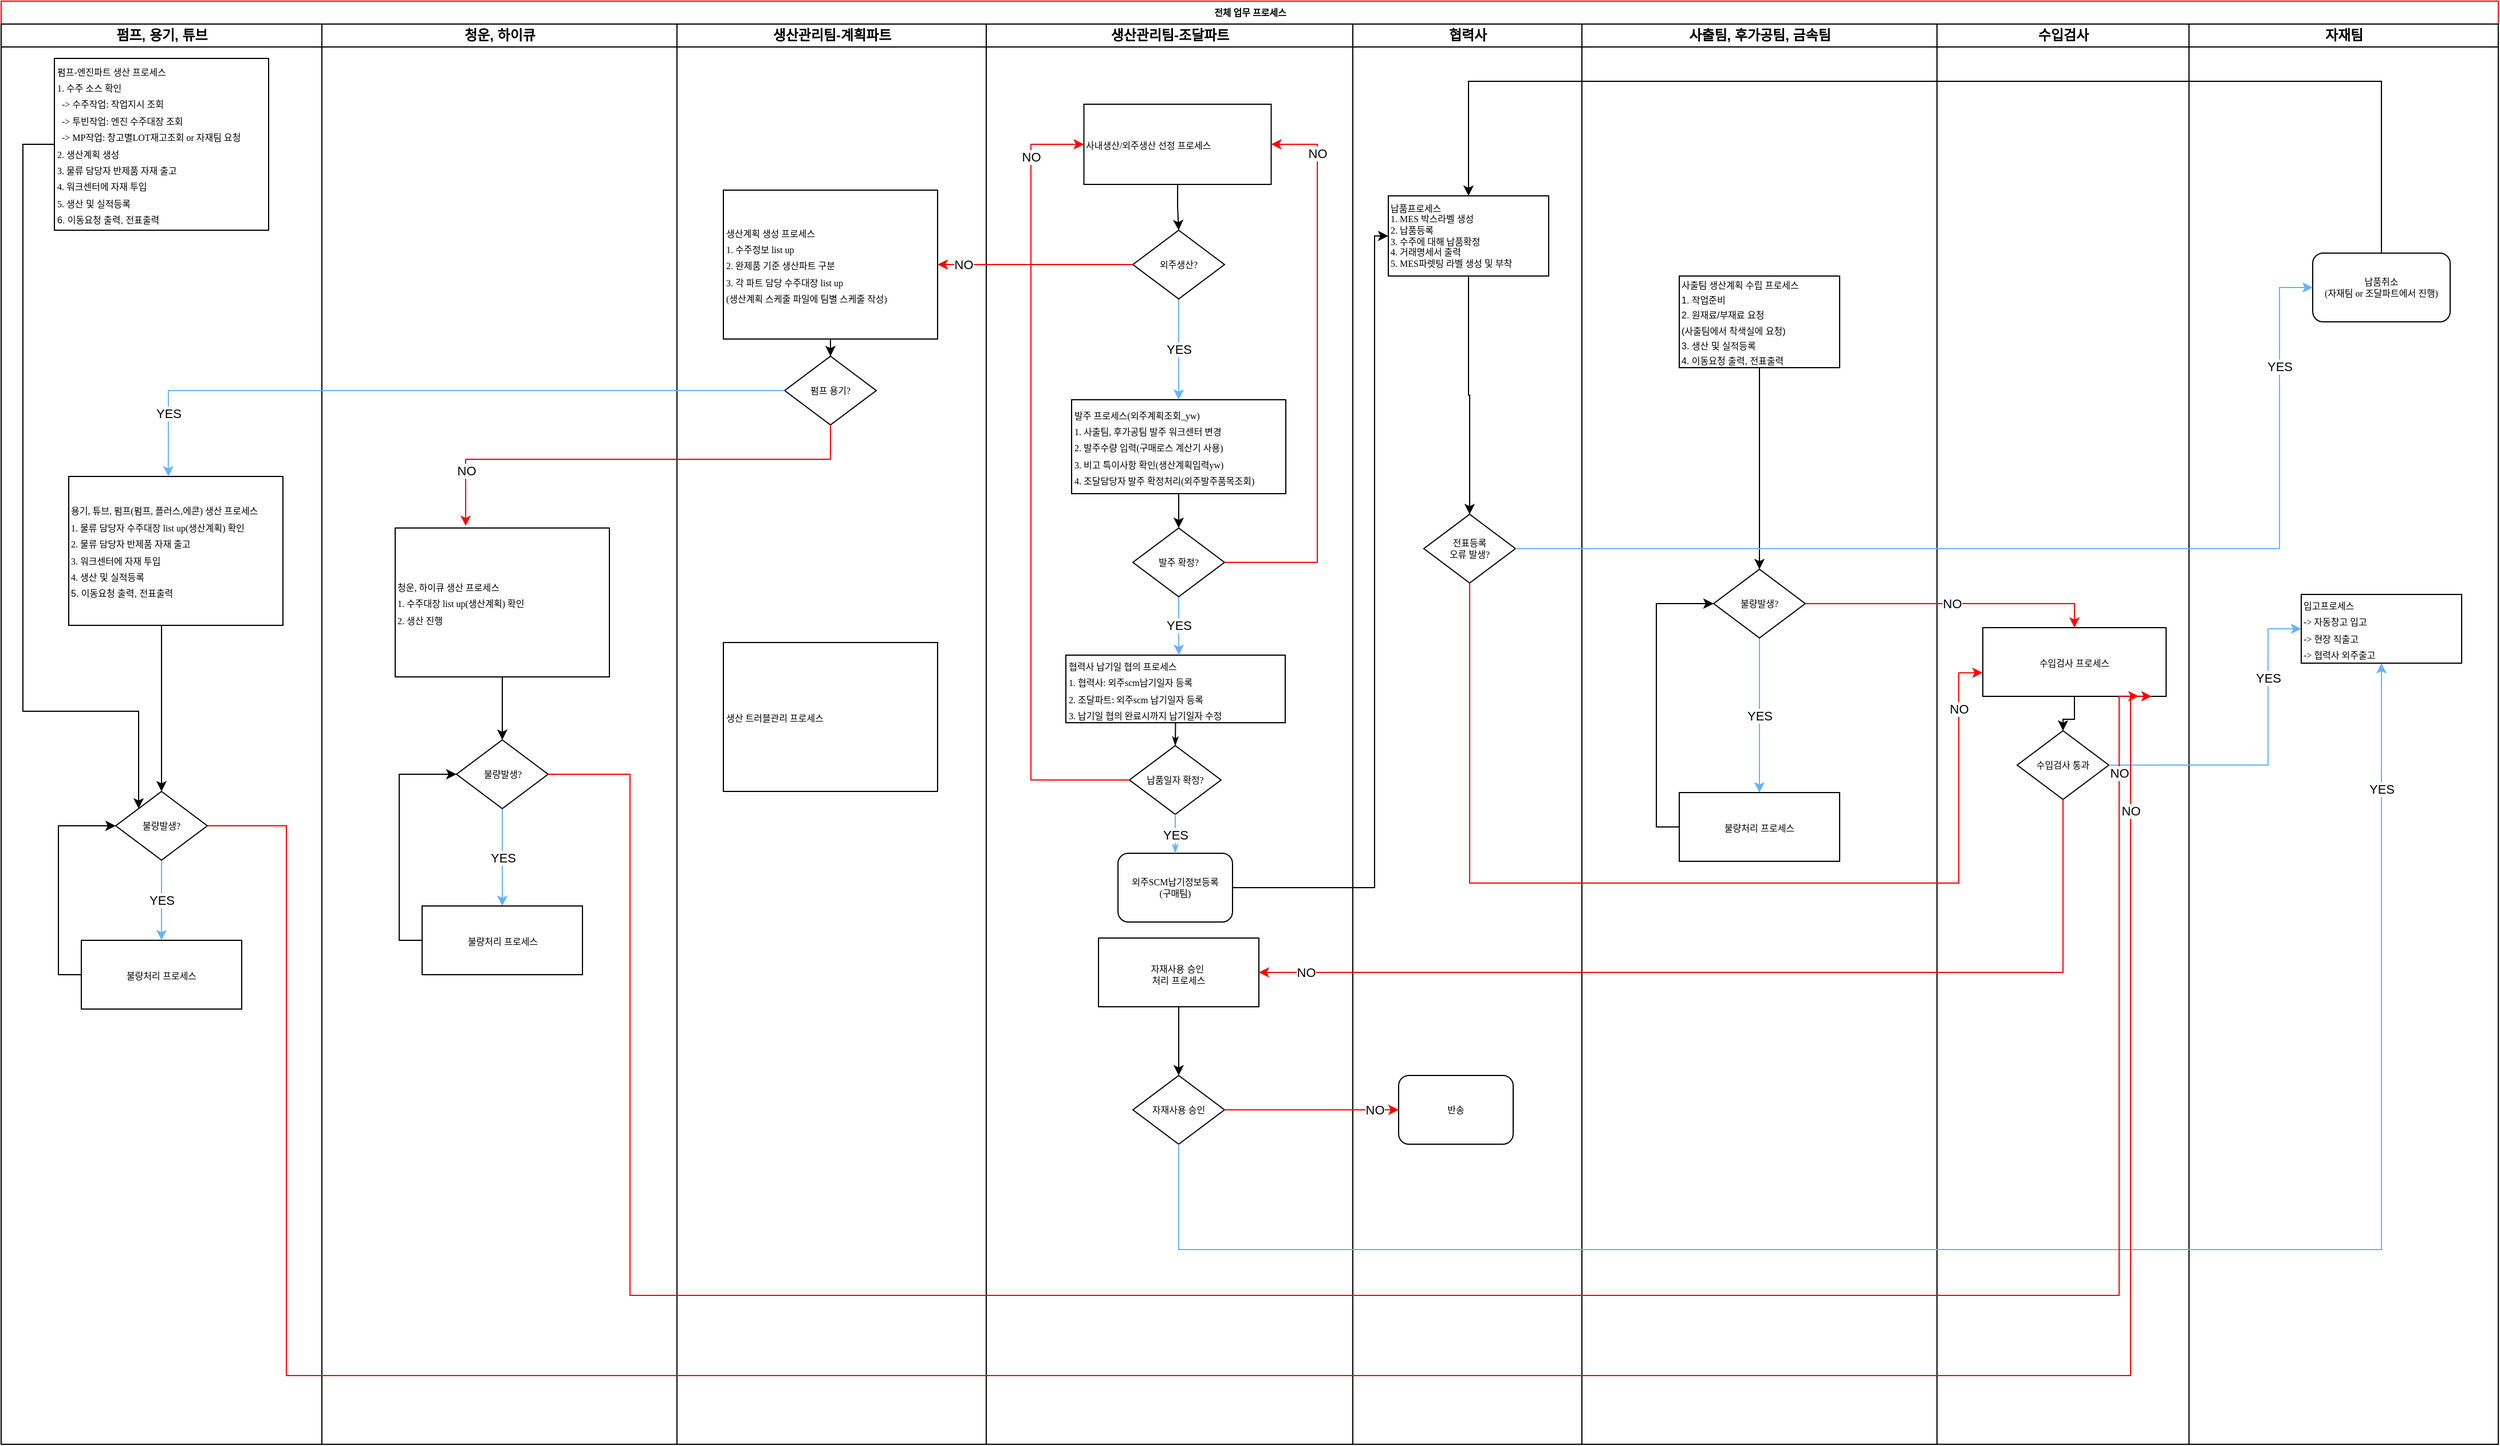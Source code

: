 <mxfile version="24.3.1" type="github">
  <diagram name="Page-1" id="74e2e168-ea6b-b213-b513-2b3c1d86103e">
    <mxGraphModel dx="2466" dy="1503" grid="1" gridSize="10" guides="1" tooltips="1" connect="1" arrows="1" fold="1" page="1" pageScale="1" pageWidth="1100" pageHeight="850" background="none" math="0" shadow="0">
      <root>
        <mxCell id="0" />
        <mxCell id="1" parent="0" />
        <mxCell id="lvfCB4eY2tcOJgBGcnWr-17" value="전체 업무 프로세스" style="swimlane;html=1;childLayout=stackLayout;startSize=20;rounded=0;shadow=0;labelBackgroundColor=none;strokeWidth=1;fontFamily=Verdana;fontSize=8;align=center;strokeColor=#FF0000;" parent="1" vertex="1">
          <mxGeometry x="-139" y="-220" width="2180" height="1260" as="geometry" />
        </mxCell>
        <mxCell id="lvfCB4eY2tcOJgBGcnWr-20" value="펌프, 용기, 튜브" style="swimlane;html=1;startSize=20;" parent="lvfCB4eY2tcOJgBGcnWr-17" vertex="1">
          <mxGeometry y="20" width="280" height="1240" as="geometry" />
        </mxCell>
        <mxCell id="lvfCB4eY2tcOJgBGcnWr-21" value="&lt;span style=&quot;font-family: Verdana; font-size: 8px;&quot;&gt;용기, 튜브,&amp;nbsp;&lt;/span&gt;&lt;span style=&quot;font-family: Verdana; font-size: 8px;&quot;&gt;펌프(펌프, 플러스,에콘)&lt;/span&gt;&lt;span style=&quot;font-family: Verdana; font-size: 8px;&quot;&gt;&amp;nbsp;생산 프로세스&lt;/span&gt;&lt;div&gt;&lt;span style=&quot;font-family: Verdana; font-size: 8px;&quot;&gt;1. 물류 담당자 수주대장 list up(생산계획) 확인&lt;/span&gt;&lt;/div&gt;&lt;div&gt;&lt;span style=&quot;font-family: Verdana; font-size: 8px;&quot;&gt;2.&amp;nbsp;&lt;/span&gt;&lt;span style=&quot;font-family: Verdana; font-size: 8px; background-color: initial;&quot;&gt;물류 담당자 반제품 자재 출고&lt;/span&gt;&lt;/div&gt;&lt;div&gt;&lt;span style=&quot;font-family: Verdana; font-size: 8px; background-color: initial;&quot;&gt;3. 워크센터에 자재 투입&lt;/span&gt;&lt;/div&gt;&lt;div&gt;&lt;div&gt;&lt;span style=&quot;font-family: Verdana; font-size: 8px;&quot;&gt;4.&amp;nbsp;&lt;/span&gt;&lt;span style=&quot;font-size: 8px; background-color: initial;&quot;&gt;생산 및 실적등록&lt;/span&gt;&lt;/div&gt;&lt;span style=&quot;font-size: 8px;&quot;&gt;5. 이동요청 출력, 전표출력&lt;/span&gt;&lt;/div&gt;" style="rounded=0;whiteSpace=wrap;html=1;align=left;" parent="lvfCB4eY2tcOJgBGcnWr-20" vertex="1">
          <mxGeometry x="59" y="395" width="187" height="130" as="geometry" />
        </mxCell>
        <mxCell id="p5eEpcaX0zVZrQScbjed-17" style="edgeStyle=orthogonalEdgeStyle;rounded=0;orthogonalLoop=1;jettySize=auto;html=1;exitX=0;exitY=0.5;exitDx=0;exitDy=0;entryX=0;entryY=0;entryDx=0;entryDy=0;" edge="1" parent="lvfCB4eY2tcOJgBGcnWr-20" source="p5eEpcaX0zVZrQScbjed-9" target="p5eEpcaX0zVZrQScbjed-16">
          <mxGeometry relative="1" as="geometry">
            <Array as="points">
              <mxPoint x="19" y="105" />
              <mxPoint x="19" y="600" />
              <mxPoint x="120" y="600" />
            </Array>
          </mxGeometry>
        </mxCell>
        <mxCell id="p5eEpcaX0zVZrQScbjed-9" value="&lt;span style=&quot;font-family: Verdana; font-size: 8px;&quot;&gt;펌프-엔진파트 생산 프로세스&lt;/span&gt;&lt;div&gt;&lt;span style=&quot;font-family: Verdana; font-size: 8px;&quot;&gt;1. 수주 소스 확인&lt;/span&gt;&lt;/div&gt;&lt;div&gt;&lt;span style=&quot;font-family: Verdana; font-size: 8px;&quot;&gt;&amp;nbsp; -&amp;gt; 수주작업: 작업지시 조회&lt;/span&gt;&lt;/div&gt;&lt;div&gt;&lt;span style=&quot;font-family: Verdana; font-size: 8px;&quot;&gt;&amp;nbsp; -&amp;gt; 투빈작업: 엔진 수주대장 조회&lt;/span&gt;&lt;/div&gt;&lt;div&gt;&lt;span style=&quot;font-family: Verdana; font-size: 8px;&quot;&gt;&amp;nbsp; -&amp;gt; MP작업: 창고별LOT재고조회 or 자재팀 요청&lt;/span&gt;&lt;/div&gt;&lt;div&gt;&lt;span style=&quot;font-family: Verdana; font-size: 8px;&quot;&gt;2. 생산계획 생성&lt;/span&gt;&lt;/div&gt;&lt;div&gt;&lt;span style=&quot;font-family: Verdana; font-size: 8px;&quot;&gt;3. 물류 담당자 반제품 자재 출고&lt;/span&gt;&lt;/div&gt;&lt;div&gt;&lt;span style=&quot;font-family: Verdana; font-size: 8px;&quot;&gt;4. 워크센터에 자재 투입&lt;/span&gt;&lt;/div&gt;&lt;div&gt;&lt;span style=&quot;font-family: Verdana; font-size: 8px;&quot;&gt;5.&amp;nbsp;&lt;/span&gt;&lt;span style=&quot;font-size: 8px; background-color: initial;&quot;&gt;생산 및 실적등록&lt;/span&gt;&lt;/div&gt;&lt;span style=&quot;font-size: 8px;&quot;&gt;6. 이동요청 출력, 전표출력&lt;/span&gt;" style="rounded=0;whiteSpace=wrap;html=1;align=left;" vertex="1" parent="lvfCB4eY2tcOJgBGcnWr-20">
          <mxGeometry x="46.5" y="30" width="187" height="150" as="geometry" />
        </mxCell>
        <mxCell id="p5eEpcaX0zVZrQScbjed-23" value="YES" style="edgeStyle=orthogonalEdgeStyle;rounded=0;orthogonalLoop=1;jettySize=auto;html=1;strokeColor=#66B2FF;" edge="1" parent="lvfCB4eY2tcOJgBGcnWr-20" source="p5eEpcaX0zVZrQScbjed-16" target="p5eEpcaX0zVZrQScbjed-20">
          <mxGeometry relative="1" as="geometry" />
        </mxCell>
        <mxCell id="p5eEpcaX0zVZrQScbjed-16" value="불량발생?" style="rhombus;whiteSpace=wrap;html=1;rounded=0;shadow=0;labelBackgroundColor=none;strokeWidth=1;fontFamily=Verdana;fontSize=8;align=center;" vertex="1" parent="lvfCB4eY2tcOJgBGcnWr-20">
          <mxGeometry x="100" y="670" width="80" height="60" as="geometry" />
        </mxCell>
        <mxCell id="p5eEpcaX0zVZrQScbjed-18" style="edgeStyle=orthogonalEdgeStyle;rounded=0;orthogonalLoop=1;jettySize=auto;html=1;" edge="1" parent="lvfCB4eY2tcOJgBGcnWr-20">
          <mxGeometry relative="1" as="geometry">
            <mxPoint x="140" y="525" as="sourcePoint" />
            <mxPoint x="140" y="670" as="targetPoint" />
          </mxGeometry>
        </mxCell>
        <mxCell id="p5eEpcaX0zVZrQScbjed-29" style="edgeStyle=orthogonalEdgeStyle;rounded=0;orthogonalLoop=1;jettySize=auto;html=1;exitX=0;exitY=0.5;exitDx=0;exitDy=0;entryX=0;entryY=0.5;entryDx=0;entryDy=0;" edge="1" parent="lvfCB4eY2tcOJgBGcnWr-20" source="p5eEpcaX0zVZrQScbjed-20" target="p5eEpcaX0zVZrQScbjed-16">
          <mxGeometry relative="1" as="geometry" />
        </mxCell>
        <mxCell id="p5eEpcaX0zVZrQScbjed-20" value="&lt;font style=&quot;font-size: 8px;&quot;&gt;불량처리 프로세스&lt;/font&gt;" style="rounded=0;whiteSpace=wrap;html=1;" vertex="1" parent="lvfCB4eY2tcOJgBGcnWr-20">
          <mxGeometry x="70" y="800" width="140" height="60" as="geometry" />
        </mxCell>
        <mxCell id="lvfCB4eY2tcOJgBGcnWr-22" value="청운, 하이큐" style="swimlane;html=1;startSize=20;" parent="lvfCB4eY2tcOJgBGcnWr-17" vertex="1">
          <mxGeometry x="280" y="20" width="310" height="1240" as="geometry" />
        </mxCell>
        <mxCell id="p5eEpcaX0zVZrQScbjed-19" value="" style="edgeStyle=orthogonalEdgeStyle;rounded=0;orthogonalLoop=1;jettySize=auto;html=1;" edge="1" parent="lvfCB4eY2tcOJgBGcnWr-22" source="lvfCB4eY2tcOJgBGcnWr-23" target="p5eEpcaX0zVZrQScbjed-15">
          <mxGeometry relative="1" as="geometry" />
        </mxCell>
        <mxCell id="lvfCB4eY2tcOJgBGcnWr-23" value="&lt;div&gt;&lt;font face=&quot;Verdana&quot;&gt;&lt;span style=&quot;font-size: 8px;&quot;&gt;청운, 하이큐 생산 프로세스&lt;/span&gt;&lt;/font&gt;&lt;/div&gt;&lt;div&gt;&lt;font face=&quot;Verdana&quot;&gt;&lt;span style=&quot;font-size: 8px;&quot;&gt;1.&amp;nbsp;&lt;/span&gt;&lt;/font&gt;&lt;span style=&quot;font-family: Verdana; font-size: 8px; background-color: initial;&quot;&gt;수주대장 list up(생산계획) 확인&lt;/span&gt;&lt;/div&gt;&lt;div&gt;&lt;span style=&quot;font-family: Verdana; font-size: 8px; background-color: initial;&quot;&gt;2. 생산 진행&lt;/span&gt;&lt;/div&gt;" style="rounded=0;whiteSpace=wrap;html=1;align=left;" parent="lvfCB4eY2tcOJgBGcnWr-22" vertex="1">
          <mxGeometry x="64" y="440" width="187" height="130" as="geometry" />
        </mxCell>
        <mxCell id="p5eEpcaX0zVZrQScbjed-24" value="YES" style="edgeStyle=orthogonalEdgeStyle;rounded=0;orthogonalLoop=1;jettySize=auto;html=1;strokeColor=#66B2FF;" edge="1" parent="lvfCB4eY2tcOJgBGcnWr-22" source="p5eEpcaX0zVZrQScbjed-15" target="p5eEpcaX0zVZrQScbjed-21">
          <mxGeometry relative="1" as="geometry" />
        </mxCell>
        <mxCell id="p5eEpcaX0zVZrQScbjed-15" value="불량발생?" style="rhombus;whiteSpace=wrap;html=1;rounded=0;shadow=0;labelBackgroundColor=none;strokeWidth=1;fontFamily=Verdana;fontSize=8;align=center;" vertex="1" parent="lvfCB4eY2tcOJgBGcnWr-22">
          <mxGeometry x="117.5" y="625" width="80" height="60" as="geometry" />
        </mxCell>
        <mxCell id="p5eEpcaX0zVZrQScbjed-28" style="edgeStyle=orthogonalEdgeStyle;rounded=0;orthogonalLoop=1;jettySize=auto;html=1;exitX=0;exitY=0.5;exitDx=0;exitDy=0;entryX=0;entryY=0.5;entryDx=0;entryDy=0;" edge="1" parent="lvfCB4eY2tcOJgBGcnWr-22" source="p5eEpcaX0zVZrQScbjed-21" target="p5eEpcaX0zVZrQScbjed-15">
          <mxGeometry relative="1" as="geometry" />
        </mxCell>
        <mxCell id="p5eEpcaX0zVZrQScbjed-21" value="&lt;font style=&quot;font-size: 8px;&quot;&gt;불량처리 프로세스&lt;/font&gt;" style="rounded=0;whiteSpace=wrap;html=1;" vertex="1" parent="lvfCB4eY2tcOJgBGcnWr-22">
          <mxGeometry x="87.5" y="770" width="140" height="60" as="geometry" />
        </mxCell>
        <mxCell id="lvfCB4eY2tcOJgBGcnWr-24" value="생산관리팀-계획파트" style="swimlane;html=1;startSize=20;" parent="lvfCB4eY2tcOJgBGcnWr-17" vertex="1">
          <mxGeometry x="590" y="20" width="270" height="1240" as="geometry" />
        </mxCell>
        <mxCell id="lvfCB4eY2tcOJgBGcnWr-25" value="" style="edgeStyle=orthogonalEdgeStyle;rounded=0;orthogonalLoop=1;jettySize=auto;html=1;" parent="lvfCB4eY2tcOJgBGcnWr-24" source="lvfCB4eY2tcOJgBGcnWr-26" target="lvfCB4eY2tcOJgBGcnWr-27" edge="1">
          <mxGeometry relative="1" as="geometry" />
        </mxCell>
        <mxCell id="lvfCB4eY2tcOJgBGcnWr-26" value="&lt;div&gt;&lt;font face=&quot;Verdana&quot;&gt;&lt;span style=&quot;font-size: 8px;&quot;&gt;생산계획 생성 프로세스&lt;/span&gt;&lt;/font&gt;&lt;/div&gt;&lt;div&gt;&lt;font face=&quot;Verdana&quot;&gt;&lt;span style=&quot;font-size: 8px;&quot;&gt;1. 수주정보 list up&lt;/span&gt;&lt;/font&gt;&lt;/div&gt;&lt;div&gt;&lt;font face=&quot;Verdana&quot;&gt;&lt;span style=&quot;font-size: 8px;&quot;&gt;2. 완제품 기준 생산파트 구분&lt;/span&gt;&lt;/font&gt;&lt;/div&gt;&lt;div&gt;&lt;font face=&quot;Verdana&quot;&gt;&lt;span style=&quot;font-size: 8px;&quot;&gt;3. 각 파트 담당 수주대장 list up&lt;/span&gt;&lt;/font&gt;&lt;/div&gt;&lt;div&gt;&lt;font face=&quot;Verdana&quot;&gt;&lt;span style=&quot;font-size: 8px;&quot;&gt;(&lt;/span&gt;&lt;/font&gt;&lt;span style=&quot;font-size: 8px; font-family: Verdana; background-color: initial;&quot;&gt;생산계획 스케줄 파일에 팀별 스케줄 작성)&lt;/span&gt;&lt;/div&gt;" style="rounded=0;whiteSpace=wrap;html=1;align=left;" parent="lvfCB4eY2tcOJgBGcnWr-24" vertex="1">
          <mxGeometry x="40.5" y="145" width="187" height="130" as="geometry" />
        </mxCell>
        <mxCell id="lvfCB4eY2tcOJgBGcnWr-27" value="펌프 용기?" style="rhombus;whiteSpace=wrap;html=1;rounded=0;shadow=0;labelBackgroundColor=none;strokeWidth=1;fontFamily=Verdana;fontSize=8;align=center;" parent="lvfCB4eY2tcOJgBGcnWr-24" vertex="1">
          <mxGeometry x="94" y="290" width="80" height="60" as="geometry" />
        </mxCell>
        <mxCell id="p5eEpcaX0zVZrQScbjed-31" value="&lt;font face=&quot;Verdana&quot;&gt;&lt;span style=&quot;font-size: 8px;&quot;&gt;생산 트러블관리 프로세스&lt;/span&gt;&lt;/font&gt;" style="rounded=0;whiteSpace=wrap;html=1;align=left;" vertex="1" parent="lvfCB4eY2tcOJgBGcnWr-24">
          <mxGeometry x="40.5" y="540" width="187" height="130" as="geometry" />
        </mxCell>
        <mxCell id="lvfCB4eY2tcOJgBGcnWr-28" value="생산관리팀-조달파트" style="swimlane;html=1;startSize=20;" parent="lvfCB4eY2tcOJgBGcnWr-17" vertex="1">
          <mxGeometry x="860" y="20" width="320" height="1240" as="geometry" />
        </mxCell>
        <mxCell id="lvfCB4eY2tcOJgBGcnWr-29" value="&lt;span style=&quot;font-family: Verdana; font-size: 8px;&quot;&gt;협력사 납기일 협의 프로세스&lt;br&gt;&lt;/span&gt;&lt;div&gt;&lt;span style=&quot;font-family: Verdana; font-size: 8px;&quot;&gt;1.&amp;nbsp;&lt;/span&gt;&lt;span style=&quot;font-family: Verdana; font-size: 8px; background-color: initial;&quot;&gt;협력사: 외주scm납기일자 등록&lt;/span&gt;&lt;/div&gt;&lt;div&gt;&lt;span style=&quot;font-family: Verdana; font-size: 8px;&quot;&gt;2.&amp;nbsp;&lt;/span&gt;&lt;span style=&quot;font-family: Verdana; font-size: 8px; background-color: initial;&quot;&gt;조달파트: 외주scm 납기일자 등록&lt;/span&gt;&lt;/div&gt;&lt;div&gt;&lt;span style=&quot;font-family: Verdana; font-size: 8px; background-color: initial;&quot;&gt;3. 납기일 협의 완료시까지 납기일자 수정&lt;/span&gt;&lt;/div&gt;" style="rounded=0;whiteSpace=wrap;html=1;align=left;" parent="lvfCB4eY2tcOJgBGcnWr-28" vertex="1">
          <mxGeometry x="69.5" y="551" width="191.5" height="59" as="geometry" />
        </mxCell>
        <mxCell id="lvfCB4eY2tcOJgBGcnWr-30" value="&lt;span style=&quot;color: rgb(0, 0, 0); font-family: Verdana; font-size: 8px; font-style: normal; font-variant-ligatures: normal; font-variant-caps: normal; font-weight: 400; letter-spacing: normal; orphans: 2; text-align: center; text-indent: 0px; text-transform: none; widows: 2; word-spacing: 0px; -webkit-text-stroke-width: 0px; white-space: normal; background-color: rgb(251, 251, 251); text-decoration-thickness: initial; text-decoration-style: initial; text-decoration-color: initial; display: inline !important; float: none;&quot;&gt;납품일자 확정?&lt;/span&gt;" style="rhombus;whiteSpace=wrap;html=1;rounded=0;shadow=0;labelBackgroundColor=none;strokeWidth=1;fontFamily=Verdana;fontSize=8;align=center;" parent="lvfCB4eY2tcOJgBGcnWr-28" vertex="1">
          <mxGeometry x="125" y="630" width="80" height="60" as="geometry" />
        </mxCell>
        <mxCell id="lvfCB4eY2tcOJgBGcnWr-31" style="edgeStyle=orthogonalEdgeStyle;rounded=1;html=1;labelBackgroundColor=none;startArrow=none;startFill=0;startSize=5;endArrow=classicThin;endFill=1;endSize=5;jettySize=auto;orthogonalLoop=1;strokeWidth=1;fontFamily=Verdana;fontSize=8;exitX=0.5;exitY=1;exitDx=0;exitDy=0;entryX=0.5;entryY=0;entryDx=0;entryDy=0;" parent="lvfCB4eY2tcOJgBGcnWr-28" source="lvfCB4eY2tcOJgBGcnWr-29" target="lvfCB4eY2tcOJgBGcnWr-30" edge="1">
          <mxGeometry relative="1" as="geometry">
            <mxPoint x="120" y="493" as="sourcePoint" />
            <mxPoint x="190" y="498" as="targetPoint" />
          </mxGeometry>
        </mxCell>
        <mxCell id="lvfCB4eY2tcOJgBGcnWr-35" style="edgeStyle=orthogonalEdgeStyle;rounded=0;orthogonalLoop=1;jettySize=auto;html=1;entryX=0.5;entryY=0;entryDx=0;entryDy=0;" parent="lvfCB4eY2tcOJgBGcnWr-28" source="lvfCB4eY2tcOJgBGcnWr-36" target="lvfCB4eY2tcOJgBGcnWr-37" edge="1">
          <mxGeometry relative="1" as="geometry" />
        </mxCell>
        <mxCell id="lvfCB4eY2tcOJgBGcnWr-36" value="&lt;font style=&quot;font-size: 8px;&quot;&gt;자재사용 승인&amp;nbsp;&lt;/font&gt;&lt;div style=&quot;font-size: 8px;&quot;&gt;&lt;font style=&quot;font-size: 8px;&quot;&gt;처리&amp;nbsp;&lt;span style=&quot;background-color: initial;&quot;&gt;프로세스&lt;/span&gt;&lt;/font&gt;&lt;/div&gt;" style="rounded=0;whiteSpace=wrap;html=1;" parent="lvfCB4eY2tcOJgBGcnWr-28" vertex="1">
          <mxGeometry x="98" y="798" width="140" height="60" as="geometry" />
        </mxCell>
        <mxCell id="lvfCB4eY2tcOJgBGcnWr-37" value="자재사용 승인" style="rhombus;whiteSpace=wrap;html=1;rounded=0;shadow=0;labelBackgroundColor=none;strokeWidth=1;fontFamily=Verdana;fontSize=8;align=center;" parent="lvfCB4eY2tcOJgBGcnWr-28" vertex="1">
          <mxGeometry x="128" y="918" width="80" height="60" as="geometry" />
        </mxCell>
        <mxCell id="lvfCB4eY2tcOJgBGcnWr-38" value="YES" style="edgeStyle=orthogonalEdgeStyle;rounded=0;orthogonalLoop=1;jettySize=auto;html=1;strokeColor=#66B2FF;entryX=0.515;entryY=-0.003;entryDx=0;entryDy=0;entryPerimeter=0;" parent="lvfCB4eY2tcOJgBGcnWr-28" source="lvfCB4eY2tcOJgBGcnWr-39" target="lvfCB4eY2tcOJgBGcnWr-29" edge="1">
          <mxGeometry relative="1" as="geometry" />
        </mxCell>
        <mxCell id="lvfCB4eY2tcOJgBGcnWr-39" value="발주 확정?" style="rhombus;whiteSpace=wrap;html=1;rounded=0;shadow=0;labelBackgroundColor=none;strokeWidth=1;fontFamily=Verdana;fontSize=8;align=center;" parent="lvfCB4eY2tcOJgBGcnWr-28" vertex="1">
          <mxGeometry x="128" y="440" width="80" height="60" as="geometry" />
        </mxCell>
        <mxCell id="lvfCB4eY2tcOJgBGcnWr-40" value="" style="edgeStyle=orthogonalEdgeStyle;rounded=0;orthogonalLoop=1;jettySize=auto;html=1;" parent="lvfCB4eY2tcOJgBGcnWr-28" source="lvfCB4eY2tcOJgBGcnWr-41" target="lvfCB4eY2tcOJgBGcnWr-39" edge="1">
          <mxGeometry relative="1" as="geometry" />
        </mxCell>
        <mxCell id="lvfCB4eY2tcOJgBGcnWr-41" value="&lt;div&gt;&lt;font face=&quot;Verdana&quot;&gt;&lt;span style=&quot;font-size: 8px;&quot;&gt;발주 프로세스&lt;/span&gt;&lt;/font&gt;&lt;span style=&quot;font-size: 8px; font-family: Verdana; background-color: initial;&quot;&gt;(외주계획조회_yw)&lt;br&gt;1. 사출팀, 후가공팀 발주 워크센터 변경&lt;/span&gt;&lt;/div&gt;&lt;div&gt;&lt;span style=&quot;font-size: 8px; font-family: Verdana; background-color: initial;&quot;&gt;2. 발주수량 입력(구매로스 계산기 사용)&lt;/span&gt;&lt;/div&gt;&lt;div&gt;&lt;span style=&quot;font-size: 8px; font-family: Verdana; background-color: initial;&quot;&gt;3. 비고 특이사항 확인(생산계획입력yw)&lt;/span&gt;&lt;/div&gt;&lt;div&gt;&lt;span style=&quot;font-size: 8px; font-family: Verdana; background-color: initial;&quot;&gt;4. 조달담당자 발주 확정처리(외주발주품목조회)&lt;/span&gt;&lt;/div&gt;" style="rounded=0;whiteSpace=wrap;html=1;align=left;" parent="lvfCB4eY2tcOJgBGcnWr-28" vertex="1">
          <mxGeometry x="74.5" y="328" width="187" height="82" as="geometry" />
        </mxCell>
        <mxCell id="lvfCB4eY2tcOJgBGcnWr-42" style="edgeStyle=orthogonalEdgeStyle;rounded=0;orthogonalLoop=1;jettySize=auto;html=1;entryX=0.5;entryY=0;entryDx=0;entryDy=0;" parent="lvfCB4eY2tcOJgBGcnWr-28" source="lvfCB4eY2tcOJgBGcnWr-43" target="lvfCB4eY2tcOJgBGcnWr-46" edge="1">
          <mxGeometry relative="1" as="geometry" />
        </mxCell>
        <mxCell id="lvfCB4eY2tcOJgBGcnWr-43" value="&lt;font face=&quot;Verdana&quot;&gt;&lt;span style=&quot;font-size: 8px;&quot;&gt;사내생산/외주생산 선정 프로세스&lt;/span&gt;&lt;/font&gt;" style="rounded=0;whiteSpace=wrap;html=1;align=left;" parent="lvfCB4eY2tcOJgBGcnWr-28" vertex="1">
          <mxGeometry x="85.25" y="70" width="163.5" height="70" as="geometry" />
        </mxCell>
        <mxCell id="lvfCB4eY2tcOJgBGcnWr-44" value="NO" style="edgeStyle=orthogonalEdgeStyle;rounded=0;orthogonalLoop=1;jettySize=auto;html=1;exitX=0;exitY=0.5;exitDx=0;exitDy=0;entryX=0;entryY=0.5;entryDx=0;entryDy=0;strokeColor=#FF0000;" parent="lvfCB4eY2tcOJgBGcnWr-28" source="lvfCB4eY2tcOJgBGcnWr-30" target="lvfCB4eY2tcOJgBGcnWr-43" edge="1">
          <mxGeometry x="0.835" relative="1" as="geometry">
            <mxPoint x="18" y="665" as="sourcePoint" />
            <mxPoint x="-27" y="150" as="targetPoint" />
            <Array as="points">
              <mxPoint x="39" y="660" />
              <mxPoint x="39" y="105" />
            </Array>
            <mxPoint as="offset" />
          </mxGeometry>
        </mxCell>
        <mxCell id="lvfCB4eY2tcOJgBGcnWr-45" value="YES" style="edgeStyle=orthogonalEdgeStyle;rounded=0;orthogonalLoop=1;jettySize=auto;html=1;entryX=0.5;entryY=0;entryDx=0;entryDy=0;strokeColor=#66B2FF;" parent="lvfCB4eY2tcOJgBGcnWr-28" source="lvfCB4eY2tcOJgBGcnWr-46" target="lvfCB4eY2tcOJgBGcnWr-41" edge="1">
          <mxGeometry relative="1" as="geometry" />
        </mxCell>
        <mxCell id="lvfCB4eY2tcOJgBGcnWr-46" value="외주생산?" style="rhombus;whiteSpace=wrap;html=1;rounded=0;shadow=0;labelBackgroundColor=none;strokeWidth=1;fontFamily=Verdana;fontSize=8;align=center;" parent="lvfCB4eY2tcOJgBGcnWr-28" vertex="1">
          <mxGeometry x="128" y="180" width="80" height="60" as="geometry" />
        </mxCell>
        <mxCell id="lvfCB4eY2tcOJgBGcnWr-47" value="NO" style="edgeStyle=orthogonalEdgeStyle;rounded=0;orthogonalLoop=1;jettySize=auto;html=1;entryX=1;entryY=0.5;entryDx=0;entryDy=0;strokeColor=#FF0000;exitX=1;exitY=0.5;exitDx=0;exitDy=0;" parent="lvfCB4eY2tcOJgBGcnWr-28" source="lvfCB4eY2tcOJgBGcnWr-39" target="lvfCB4eY2tcOJgBGcnWr-43" edge="1">
          <mxGeometry x="0.804" relative="1" as="geometry">
            <mxPoint x="154" y="470" as="sourcePoint" />
            <mxPoint x="199.75" y="105" as="targetPoint" />
            <Array as="points">
              <mxPoint x="289" y="470" />
              <mxPoint x="289" y="105" />
            </Array>
            <mxPoint as="offset" />
          </mxGeometry>
        </mxCell>
        <mxCell id="lvfCB4eY2tcOJgBGcnWr-48" value="협력사" style="swimlane;html=1;startSize=20;" parent="lvfCB4eY2tcOJgBGcnWr-17" vertex="1">
          <mxGeometry x="1180" y="20" width="200" height="1240" as="geometry" />
        </mxCell>
        <mxCell id="p5eEpcaX0zVZrQScbjed-32" style="edgeStyle=orthogonalEdgeStyle;rounded=0;orthogonalLoop=1;jettySize=auto;html=1;exitX=0.5;exitY=1;exitDx=0;exitDy=0;" edge="1" parent="lvfCB4eY2tcOJgBGcnWr-48" source="lvfCB4eY2tcOJgBGcnWr-50" target="lvfCB4eY2tcOJgBGcnWr-51">
          <mxGeometry relative="1" as="geometry" />
        </mxCell>
        <mxCell id="lvfCB4eY2tcOJgBGcnWr-50" value="&lt;div style=&quot;font-size: 8px;&quot;&gt;&lt;font style=&quot;font-size: 8px;&quot; face=&quot;Verdana&quot;&gt;납품프로세스&lt;/font&gt;&lt;/div&gt;&lt;div style=&quot;font-size: 8px;&quot;&gt;&lt;font style=&quot;font-size: 8px;&quot; face=&quot;Verdana&quot;&gt;1. MES 박스라벨 생성&amp;nbsp;&lt;/font&gt;&lt;/div&gt;&lt;div style=&quot;font-size: 8px;&quot;&gt;&lt;font style=&quot;font-size: 8px;&quot; face=&quot;Verdana&quot;&gt;2. 납품등록&lt;/font&gt;&lt;/div&gt;&lt;div style=&quot;font-size: 8px;&quot;&gt;&lt;font style=&quot;font-size: 8px;&quot; face=&quot;Verdana&quot;&gt;3. 수주에 대해 납품확정&lt;/font&gt;&lt;/div&gt;&lt;div style=&quot;font-size: 8px;&quot;&gt;&lt;font style=&quot;font-size: 8px;&quot; face=&quot;Verdana&quot;&gt;4. 거래명세서 출력&lt;/font&gt;&lt;/div&gt;&lt;div style=&quot;font-size: 8px;&quot;&gt;&lt;font style=&quot;font-size: 8px;&quot; face=&quot;Verdana&quot;&gt;5. MES파렛팅 라벨 생성 및 부착&lt;/font&gt;&lt;/div&gt;" style="rounded=0;whiteSpace=wrap;html=1;align=left;" parent="lvfCB4eY2tcOJgBGcnWr-48" vertex="1">
          <mxGeometry x="31" y="150" width="140" height="70" as="geometry" />
        </mxCell>
        <mxCell id="lvfCB4eY2tcOJgBGcnWr-51" value="전표등록&lt;div&gt;오류 발생?&lt;/div&gt;" style="rhombus;whiteSpace=wrap;html=1;rounded=0;shadow=0;labelBackgroundColor=none;strokeWidth=1;fontFamily=Verdana;fontSize=8;align=center;" parent="lvfCB4eY2tcOJgBGcnWr-48" vertex="1">
          <mxGeometry x="62" y="428" width="80" height="60" as="geometry" />
        </mxCell>
        <mxCell id="lvfCB4eY2tcOJgBGcnWr-52" value="반송" style="rounded=1;whiteSpace=wrap;html=1;shadow=0;labelBackgroundColor=none;strokeWidth=1;fontFamily=Verdana;fontSize=8;align=center;verticalAlign=middle;" parent="lvfCB4eY2tcOJgBGcnWr-48" vertex="1">
          <mxGeometry x="40" y="918" width="100" height="60" as="geometry" />
        </mxCell>
        <mxCell id="lvfCB4eY2tcOJgBGcnWr-53" value="사출팀, 후가공팀, 금속팀" style="swimlane;html=1;startSize=20;" parent="lvfCB4eY2tcOJgBGcnWr-17" vertex="1">
          <mxGeometry x="1380" y="20" width="310" height="1240" as="geometry" />
        </mxCell>
        <mxCell id="lvfCB4eY2tcOJgBGcnWr-54" value="" style="edgeStyle=orthogonalEdgeStyle;rounded=0;orthogonalLoop=1;jettySize=auto;html=1;" parent="lvfCB4eY2tcOJgBGcnWr-53" source="lvfCB4eY2tcOJgBGcnWr-55" target="lvfCB4eY2tcOJgBGcnWr-57" edge="1">
          <mxGeometry relative="1" as="geometry" />
        </mxCell>
        <mxCell id="lvfCB4eY2tcOJgBGcnWr-55" value="&lt;font style=&quot;font-size: 8px;&quot;&gt;사출팀 생산계획 수립 프로세스&lt;br&gt;1. 작업준비&amp;nbsp;&lt;br&gt;2. 원재료/부재료 요청&lt;br&gt;(사출팀에서 착색실에 요청)&lt;br&gt;3. 생산 및 실적등록&lt;br&gt;4. 이동요청 출력, 전표출력&lt;/font&gt;" style="rounded=0;whiteSpace=wrap;html=1;align=left;fontSize=11;fontFamily=Helvetica;" parent="lvfCB4eY2tcOJgBGcnWr-53" vertex="1">
          <mxGeometry x="85" y="220" width="140" height="80" as="geometry" />
        </mxCell>
        <mxCell id="lvfCB4eY2tcOJgBGcnWr-56" value="YES" style="edgeStyle=orthogonalEdgeStyle;rounded=0;orthogonalLoop=1;jettySize=auto;html=1;entryX=0.5;entryY=0;entryDx=0;entryDy=0;strokeColor=#66B2FF;" parent="lvfCB4eY2tcOJgBGcnWr-53" source="lvfCB4eY2tcOJgBGcnWr-57" target="lvfCB4eY2tcOJgBGcnWr-58" edge="1">
          <mxGeometry relative="1" as="geometry" />
        </mxCell>
        <mxCell id="lvfCB4eY2tcOJgBGcnWr-57" value="불량발생?" style="rhombus;whiteSpace=wrap;html=1;rounded=0;shadow=0;labelBackgroundColor=none;strokeWidth=1;fontFamily=Verdana;fontSize=8;align=center;" parent="lvfCB4eY2tcOJgBGcnWr-53" vertex="1">
          <mxGeometry x="115" y="476" width="80" height="60" as="geometry" />
        </mxCell>
        <mxCell id="p5eEpcaX0zVZrQScbjed-27" style="edgeStyle=orthogonalEdgeStyle;rounded=0;orthogonalLoop=1;jettySize=auto;html=1;exitX=0;exitY=0.5;exitDx=0;exitDy=0;entryX=0;entryY=0.5;entryDx=0;entryDy=0;" edge="1" parent="lvfCB4eY2tcOJgBGcnWr-53" source="lvfCB4eY2tcOJgBGcnWr-58" target="lvfCB4eY2tcOJgBGcnWr-57">
          <mxGeometry relative="1" as="geometry" />
        </mxCell>
        <mxCell id="lvfCB4eY2tcOJgBGcnWr-58" value="&lt;font style=&quot;font-size: 8px;&quot;&gt;불량처리 프로세스&lt;/font&gt;" style="rounded=0;whiteSpace=wrap;html=1;" parent="lvfCB4eY2tcOJgBGcnWr-53" vertex="1">
          <mxGeometry x="85" y="671" width="140" height="60" as="geometry" />
        </mxCell>
        <mxCell id="lvfCB4eY2tcOJgBGcnWr-59" value="수입검사" style="swimlane;html=1;startSize=20;" parent="lvfCB4eY2tcOJgBGcnWr-17" vertex="1">
          <mxGeometry x="1690" y="20" width="220" height="1240" as="geometry" />
        </mxCell>
        <mxCell id="lvfCB4eY2tcOJgBGcnWr-60" value="" style="edgeStyle=orthogonalEdgeStyle;rounded=0;orthogonalLoop=1;jettySize=auto;html=1;entryX=0.5;entryY=0;entryDx=0;entryDy=0;" parent="lvfCB4eY2tcOJgBGcnWr-59" source="lvfCB4eY2tcOJgBGcnWr-61" target="lvfCB4eY2tcOJgBGcnWr-62" edge="1">
          <mxGeometry relative="1" as="geometry">
            <mxPoint x="110" y="548" as="targetPoint" />
          </mxGeometry>
        </mxCell>
        <mxCell id="lvfCB4eY2tcOJgBGcnWr-61" value="&lt;font style=&quot;font-size: 8px;&quot;&gt;수입검사 프로세스&lt;/font&gt;" style="rounded=0;whiteSpace=wrap;html=1;" parent="lvfCB4eY2tcOJgBGcnWr-59" vertex="1">
          <mxGeometry x="40" y="527" width="160" height="60" as="geometry" />
        </mxCell>
        <mxCell id="lvfCB4eY2tcOJgBGcnWr-62" value="수입검사 통과" style="rhombus;whiteSpace=wrap;html=1;rounded=0;shadow=0;labelBackgroundColor=none;strokeWidth=1;fontFamily=Verdana;fontSize=8;align=center;" parent="lvfCB4eY2tcOJgBGcnWr-59" vertex="1">
          <mxGeometry x="70" y="617" width="80" height="60" as="geometry" />
        </mxCell>
        <mxCell id="lvfCB4eY2tcOJgBGcnWr-63" value="자재팀" style="swimlane;html=1;startSize=20;" parent="lvfCB4eY2tcOJgBGcnWr-17" vertex="1">
          <mxGeometry x="1910" y="20" width="270" height="1240" as="geometry" />
        </mxCell>
        <mxCell id="lvfCB4eY2tcOJgBGcnWr-64" value="&lt;div&gt;&lt;span style=&quot;background-color: initial;&quot;&gt;납품취소&lt;br&gt;&lt;/span&gt;(&lt;span style=&quot;background-color: initial;&quot;&gt;자재팀 or 조달파트에서 진행)&lt;/span&gt;&lt;/div&gt;" style="rounded=1;whiteSpace=wrap;html=1;shadow=0;labelBackgroundColor=none;strokeWidth=1;fontFamily=Verdana;fontSize=8;align=center;verticalAlign=middle;" parent="lvfCB4eY2tcOJgBGcnWr-63" vertex="1">
          <mxGeometry x="108" y="200" width="120" height="60" as="geometry" />
        </mxCell>
        <mxCell id="lvfCB4eY2tcOJgBGcnWr-65" value="&lt;div&gt;&lt;font face=&quot;Verdana&quot;&gt;&lt;span style=&quot;font-size: 8px;&quot;&gt;입고프로세스&lt;/span&gt;&lt;/font&gt;&lt;/div&gt;&lt;div&gt;&lt;font face=&quot;Verdana&quot;&gt;&lt;span style=&quot;font-size: 8px;&quot;&gt;-&amp;gt; 자동창고 입고&amp;nbsp;&lt;/span&gt;&lt;/font&gt;&lt;/div&gt;&lt;div&gt;&lt;span style=&quot;font-family: Verdana; font-size: 8px; background-color: initial;&quot;&gt;-&amp;gt;&lt;/span&gt;&lt;font face=&quot;Verdana&quot;&gt;&lt;span style=&quot;font-size: 8px;&quot;&gt;&amp;nbsp;현장 직출고&amp;nbsp;&lt;/span&gt;&lt;/font&gt;&lt;/div&gt;&lt;div&gt;&lt;span style=&quot;font-family: Verdana; font-size: 8px; background-color: initial;&quot;&gt;-&amp;gt;&lt;/span&gt;&lt;font face=&quot;Verdana&quot;&gt;&lt;span style=&quot;font-size: 8px;&quot;&gt;&amp;nbsp;협력사 외주출고&lt;/span&gt;&lt;/font&gt;&lt;/div&gt;" style="rounded=0;whiteSpace=wrap;html=1;align=left;" parent="lvfCB4eY2tcOJgBGcnWr-63" vertex="1">
          <mxGeometry x="98" y="498" width="140" height="60" as="geometry" />
        </mxCell>
        <mxCell id="lvfCB4eY2tcOJgBGcnWr-70" value="YES" style="edgeStyle=orthogonalEdgeStyle;rounded=0;orthogonalLoop=1;jettySize=auto;html=1;entryX=0;entryY=0.5;entryDx=0;entryDy=0;exitX=1;exitY=0.5;exitDx=0;exitDy=0;strokeColor=#66B2FF;" parent="lvfCB4eY2tcOJgBGcnWr-17" source="lvfCB4eY2tcOJgBGcnWr-51" target="lvfCB4eY2tcOJgBGcnWr-64" edge="1">
          <mxGeometry x="0.789" relative="1" as="geometry">
            <Array as="points">
              <mxPoint x="1989" y="478" />
              <mxPoint x="1989" y="250" />
            </Array>
            <mxPoint x="438" y="478" as="sourcePoint" />
            <mxPoint x="937" y="418" as="targetPoint" />
            <mxPoint as="offset" />
          </mxGeometry>
        </mxCell>
        <mxCell id="lvfCB4eY2tcOJgBGcnWr-71" value="YES" style="edgeStyle=orthogonalEdgeStyle;rounded=0;orthogonalLoop=1;jettySize=auto;html=1;entryX=0;entryY=0.5;entryDx=0;entryDy=0;strokeColor=#66B2FF;" parent="lvfCB4eY2tcOJgBGcnWr-17" source="lvfCB4eY2tcOJgBGcnWr-62" target="lvfCB4eY2tcOJgBGcnWr-65" edge="1">
          <mxGeometry x="0.501" relative="1" as="geometry">
            <mxPoint x="570" y="538" as="targetPoint" />
            <Array as="points">
              <mxPoint x="1979" y="667" />
              <mxPoint x="1979" y="548" />
            </Array>
            <mxPoint as="offset" />
          </mxGeometry>
        </mxCell>
        <mxCell id="lvfCB4eY2tcOJgBGcnWr-72" value="" style="edgeStyle=orthogonalEdgeStyle;rounded=0;orthogonalLoop=1;jettySize=auto;html=1;entryX=0.5;entryY=0;entryDx=0;entryDy=0;exitX=0.5;exitY=0;exitDx=0;exitDy=0;" parent="lvfCB4eY2tcOJgBGcnWr-17" source="lvfCB4eY2tcOJgBGcnWr-64" target="lvfCB4eY2tcOJgBGcnWr-50" edge="1">
          <mxGeometry relative="1" as="geometry">
            <Array as="points">
              <mxPoint x="1989" y="70" />
              <mxPoint x="1316" y="70" />
            </Array>
          </mxGeometry>
        </mxCell>
        <mxCell id="lvfCB4eY2tcOJgBGcnWr-73" value="YES" style="edgeStyle=orthogonalEdgeStyle;rounded=0;orthogonalLoop=1;jettySize=auto;html=1;entryX=0.5;entryY=1;entryDx=0;entryDy=0;exitX=0.5;exitY=1;exitDx=0;exitDy=0;strokeColor=#66B2FF;" parent="lvfCB4eY2tcOJgBGcnWr-17" source="lvfCB4eY2tcOJgBGcnWr-37" target="lvfCB4eY2tcOJgBGcnWr-65" edge="1">
          <mxGeometry x="0.867" relative="1" as="geometry">
            <mxPoint x="210" y="1018" as="sourcePoint" />
            <mxPoint x="620" y="588" as="targetPoint" />
            <Array as="points">
              <mxPoint x="1028" y="1090" />
              <mxPoint x="2078" y="1090" />
            </Array>
            <mxPoint as="offset" />
          </mxGeometry>
        </mxCell>
        <mxCell id="lvfCB4eY2tcOJgBGcnWr-74" value="NO" style="edgeStyle=orthogonalEdgeStyle;rounded=0;orthogonalLoop=1;jettySize=auto;html=1;entryX=0;entryY=0.5;entryDx=0;entryDy=0;exitX=1;exitY=0.5;exitDx=0;exitDy=0;strokeColor=#FF0000;" parent="lvfCB4eY2tcOJgBGcnWr-17" source="lvfCB4eY2tcOJgBGcnWr-37" target="lvfCB4eY2tcOJgBGcnWr-52" edge="1">
          <mxGeometry x="0.724" relative="1" as="geometry">
            <mxPoint x="120" y="968" as="sourcePoint" />
            <mxPoint as="offset" />
          </mxGeometry>
        </mxCell>
        <mxCell id="lvfCB4eY2tcOJgBGcnWr-78" value="NO" style="edgeStyle=orthogonalEdgeStyle;rounded=0;orthogonalLoop=1;jettySize=auto;html=1;exitX=0.5;exitY=1;exitDx=0;exitDy=0;entryX=1;entryY=0.5;entryDx=0;entryDy=0;strokeColor=#FF0000;" parent="lvfCB4eY2tcOJgBGcnWr-17" source="lvfCB4eY2tcOJgBGcnWr-62" target="lvfCB4eY2tcOJgBGcnWr-36" edge="1">
          <mxGeometry x="0.904" relative="1" as="geometry">
            <mxPoint x="329" y="848" as="targetPoint" />
            <Array as="points">
              <mxPoint x="1800" y="848" />
            </Array>
            <mxPoint x="878" y="667" as="sourcePoint" />
            <mxPoint as="offset" />
          </mxGeometry>
        </mxCell>
        <mxCell id="lvfCB4eY2tcOJgBGcnWr-81" value="NO" style="edgeStyle=orthogonalEdgeStyle;rounded=0;orthogonalLoop=1;jettySize=auto;html=1;entryX=1;entryY=0.5;entryDx=0;entryDy=0;strokeColor=#FF0000;" parent="lvfCB4eY2tcOJgBGcnWr-17" source="lvfCB4eY2tcOJgBGcnWr-46" target="lvfCB4eY2tcOJgBGcnWr-26" edge="1">
          <mxGeometry x="0.739" relative="1" as="geometry">
            <mxPoint as="offset" />
          </mxGeometry>
        </mxCell>
        <mxCell id="p5eEpcaX0zVZrQScbjed-11" value="YES" style="edgeStyle=orthogonalEdgeStyle;rounded=0;orthogonalLoop=1;jettySize=auto;html=1;strokeColor=#66B2FF;entryX=0.465;entryY=0;entryDx=0;entryDy=0;entryPerimeter=0;" edge="1" parent="lvfCB4eY2tcOJgBGcnWr-17" source="lvfCB4eY2tcOJgBGcnWr-27" target="lvfCB4eY2tcOJgBGcnWr-21">
          <mxGeometry x="0.821" relative="1" as="geometry">
            <Array as="points">
              <mxPoint x="146" y="340" />
            </Array>
            <mxPoint as="offset" />
          </mxGeometry>
        </mxCell>
        <mxCell id="p5eEpcaX0zVZrQScbjed-25" value="NO" style="edgeStyle=orthogonalEdgeStyle;rounded=0;orthogonalLoop=1;jettySize=auto;html=1;exitX=1;exitY=0.5;exitDx=0;exitDy=0;entryX=0.921;entryY=0.999;entryDx=0;entryDy=0;strokeColor=#FF0000;entryPerimeter=0;" edge="1" parent="lvfCB4eY2tcOJgBGcnWr-17" source="p5eEpcaX0zVZrQScbjed-16" target="lvfCB4eY2tcOJgBGcnWr-61">
          <mxGeometry x="0.915" relative="1" as="geometry">
            <mxPoint x="469" y="1000" as="targetPoint" />
            <Array as="points">
              <mxPoint x="249" y="720" />
              <mxPoint x="249" y="1200" />
              <mxPoint x="1859" y="1200" />
            </Array>
            <mxPoint as="offset" />
          </mxGeometry>
        </mxCell>
        <mxCell id="p5eEpcaX0zVZrQScbjed-26" value="NO" style="edgeStyle=orthogonalEdgeStyle;rounded=0;orthogonalLoop=1;jettySize=auto;html=1;exitX=1;exitY=0.5;exitDx=0;exitDy=0;entryX=0.85;entryY=0.999;entryDx=0;entryDy=0;entryPerimeter=0;strokeColor=#FF0000;" edge="1" parent="lvfCB4eY2tcOJgBGcnWr-17" source="p5eEpcaX0zVZrQScbjed-15" target="lvfCB4eY2tcOJgBGcnWr-61">
          <mxGeometry x="0.929" relative="1" as="geometry">
            <mxPoint x="769" y="1060" as="targetPoint" />
            <Array as="points">
              <mxPoint x="549" y="675" />
              <mxPoint x="549" y="1130" />
              <mxPoint x="1849" y="1130" />
            </Array>
            <mxPoint as="offset" />
          </mxGeometry>
        </mxCell>
        <mxCell id="p5eEpcaX0zVZrQScbjed-30" value="NO" style="edgeStyle=orthogonalEdgeStyle;rounded=0;orthogonalLoop=1;jettySize=auto;html=1;exitX=0.5;exitY=1;exitDx=0;exitDy=0;entryX=-0.001;entryY=0.656;entryDx=0;entryDy=0;entryPerimeter=0;strokeColor=#FF0000;" edge="1" parent="lvfCB4eY2tcOJgBGcnWr-17" source="lvfCB4eY2tcOJgBGcnWr-51" target="lvfCB4eY2tcOJgBGcnWr-61">
          <mxGeometry x="0.883" relative="1" as="geometry">
            <Array as="points">
              <mxPoint x="1282" y="770" />
              <mxPoint x="1709" y="770" />
              <mxPoint x="1709" y="586" />
            </Array>
            <mxPoint as="offset" />
          </mxGeometry>
        </mxCell>
        <mxCell id="p5eEpcaX0zVZrQScbjed-13" value="NO" style="edgeStyle=orthogonalEdgeStyle;rounded=0;orthogonalLoop=1;jettySize=auto;html=1;strokeColor=#FF0000;entryX=0.329;entryY=-0.014;entryDx=0;entryDy=0;entryPerimeter=0;" edge="1" parent="lvfCB4eY2tcOJgBGcnWr-17" source="lvfCB4eY2tcOJgBGcnWr-27" target="lvfCB4eY2tcOJgBGcnWr-23">
          <mxGeometry x="0.763" relative="1" as="geometry">
            <mxPoint x="724" y="400" as="targetPoint" />
            <Array as="points">
              <mxPoint x="724" y="400" />
              <mxPoint x="406" y="400" />
            </Array>
            <mxPoint as="offset" />
          </mxGeometry>
        </mxCell>
        <mxCell id="p5eEpcaX0zVZrQScbjed-33" value="NO" style="edgeStyle=orthogonalEdgeStyle;rounded=0;orthogonalLoop=1;jettySize=auto;html=1;exitX=1;exitY=0.5;exitDx=0;exitDy=0;entryX=0.5;entryY=0;entryDx=0;entryDy=0;strokeColor=#FF0000;" edge="1" parent="lvfCB4eY2tcOJgBGcnWr-17" source="lvfCB4eY2tcOJgBGcnWr-57" target="lvfCB4eY2tcOJgBGcnWr-61">
          <mxGeometry relative="1" as="geometry" />
        </mxCell>
        <mxCell id="lvfCB4eY2tcOJgBGcnWr-32" value="&lt;div&gt;외주SCM납기정보등록&lt;/div&gt;&lt;div&gt;(구매팀)&lt;/div&gt;" style="rounded=1;whiteSpace=wrap;html=1;shadow=0;labelBackgroundColor=none;strokeWidth=1;fontFamily=Verdana;fontSize=8;align=center;" parent="1" vertex="1">
          <mxGeometry x="836" y="524" width="100" height="60" as="geometry" />
        </mxCell>
        <mxCell id="lvfCB4eY2tcOJgBGcnWr-33" style="edgeStyle=orthogonalEdgeStyle;rounded=1;html=1;labelBackgroundColor=none;startArrow=none;startFill=0;startSize=5;endArrow=classicThin;endFill=1;endSize=5;jettySize=auto;orthogonalLoop=1;strokeWidth=1;fontFamily=Verdana;fontSize=8;entryX=0.5;entryY=0;entryDx=0;entryDy=0;exitX=0.5;exitY=1;exitDx=0;exitDy=0;strokeColor=#66B2FF;" parent="1" source="lvfCB4eY2tcOJgBGcnWr-30" target="lvfCB4eY2tcOJgBGcnWr-32" edge="1">
          <mxGeometry relative="1" as="geometry">
            <mxPoint x="932" y="373" as="sourcePoint" />
            <mxPoint x="912" y="288" as="targetPoint" />
          </mxGeometry>
        </mxCell>
        <mxCell id="lvfCB4eY2tcOJgBGcnWr-34" value="YES" style="edgeLabel;html=1;align=center;verticalAlign=middle;resizable=0;points=[];" parent="lvfCB4eY2tcOJgBGcnWr-33" vertex="1" connectable="0">
          <mxGeometry x="0.199" y="-2" relative="1" as="geometry">
            <mxPoint x="2" y="-3" as="offset" />
          </mxGeometry>
        </mxCell>
        <mxCell id="lvfCB4eY2tcOJgBGcnWr-77" style="edgeStyle=orthogonalEdgeStyle;rounded=0;orthogonalLoop=1;jettySize=auto;html=1;exitX=1;exitY=0.5;exitDx=0;exitDy=0;entryX=0;entryY=0.5;entryDx=0;entryDy=0;" parent="1" source="lvfCB4eY2tcOJgBGcnWr-32" target="lvfCB4eY2tcOJgBGcnWr-50" edge="1">
          <mxGeometry relative="1" as="geometry">
            <Array as="points">
              <mxPoint x="1060" y="554" />
              <mxPoint x="1060" y="-15" />
            </Array>
          </mxGeometry>
        </mxCell>
      </root>
    </mxGraphModel>
  </diagram>
</mxfile>
